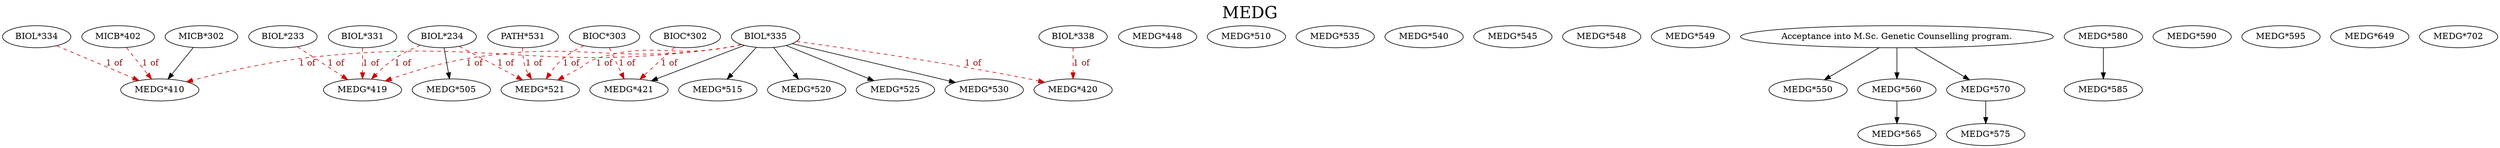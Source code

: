 digraph MEDG {
labelloc = "t";
label = "MEDG"
fontsize = 27;
"MICB*302" -> "MEDG*410" [style=solid]
"BIOL*334" -> "MEDG*410" [style=dashed] [label="1 of", fontcolor=firebrick4] [color=red3]
"BIOL*335" -> "MEDG*410" [style=dashed] [label="1 of", fontcolor=firebrick4] [color=red3]
"MICB*402" -> "MEDG*410" [style=dashed] [label="1 of", fontcolor=firebrick4] [color=red3]
"BIOL*233" -> "MEDG*419" [style=dashed] [label="1 of", fontcolor=firebrick4] [color=red3]
"BIOL*234" -> "MEDG*419" [style=dashed] [label="1 of", fontcolor=firebrick4] [color=red3]
"BIOL*331" -> "MEDG*419" [style=dashed] [label="1 of", fontcolor=firebrick4] [color=red3]
"BIOL*335" -> "MEDG*419" [style=dashed] [label="1 of", fontcolor=firebrick4] [color=red3]
"BIOL*335" -> "MEDG*420" [style=dashed] [label="1 of", fontcolor=firebrick4] [color=red3]
"BIOL*338" -> "MEDG*420" [style=dashed] [label="1 of", fontcolor=firebrick4] [color=red3]
"BIOL*335" -> "MEDG*421" [style=solid]
"BIOC*302" -> "MEDG*421" [style=dashed] [label="1 of", fontcolor=firebrick4] [color=red3]
"BIOC*303" -> "MEDG*421" [style=dashed] [label="1 of", fontcolor=firebrick4] [color=red3]
"MEDG*448"
"BIOL*234" -> "MEDG*505" [style=solid]
"MEDG*510"
"BIOL*335" -> "MEDG*515" [style=solid]
"BIOL*335" -> "MEDG*520" [style=solid]
"BIOL*234" -> "MEDG*521" [style=dashed] [label="1 of", fontcolor=firebrick4] [color=red3]
"BIOL*335" -> "MEDG*521" [style=dashed] [label="1 of", fontcolor=firebrick4] [color=red3]
"BIOC*303" -> "MEDG*521" [style=dashed] [label="1 of", fontcolor=firebrick4] [color=red3]
"PATH*531" -> "MEDG*521" [style=dashed] [label="1 of", fontcolor=firebrick4] [color=red3]
"BIOL*335" -> "MEDG*525" [style=solid]
"BIOL*335" -> "MEDG*530" [style=solid]
"MEDG*535"
"MEDG*540"
"MEDG*545"
"MEDG*548"
"MEDG*549"
"Acceptance into M.Sc. Genetic Counselling program." -> "MEDG*550" [style=solid]
"Acceptance into M.Sc. Genetic Counselling program." -> "MEDG*560" [style=solid]
"MEDG*560" -> "MEDG*565" [style=solid]
"Acceptance into M.Sc. Genetic Counselling program." -> "MEDG*570" [style=solid]
"MEDG*570" -> "MEDG*575" [style=solid]
"MEDG*580"
"MEDG*580" -> "MEDG*585" [style=solid]
"MEDG*590"
"MEDG*595"
"MEDG*649"
"MEDG*702"
}
